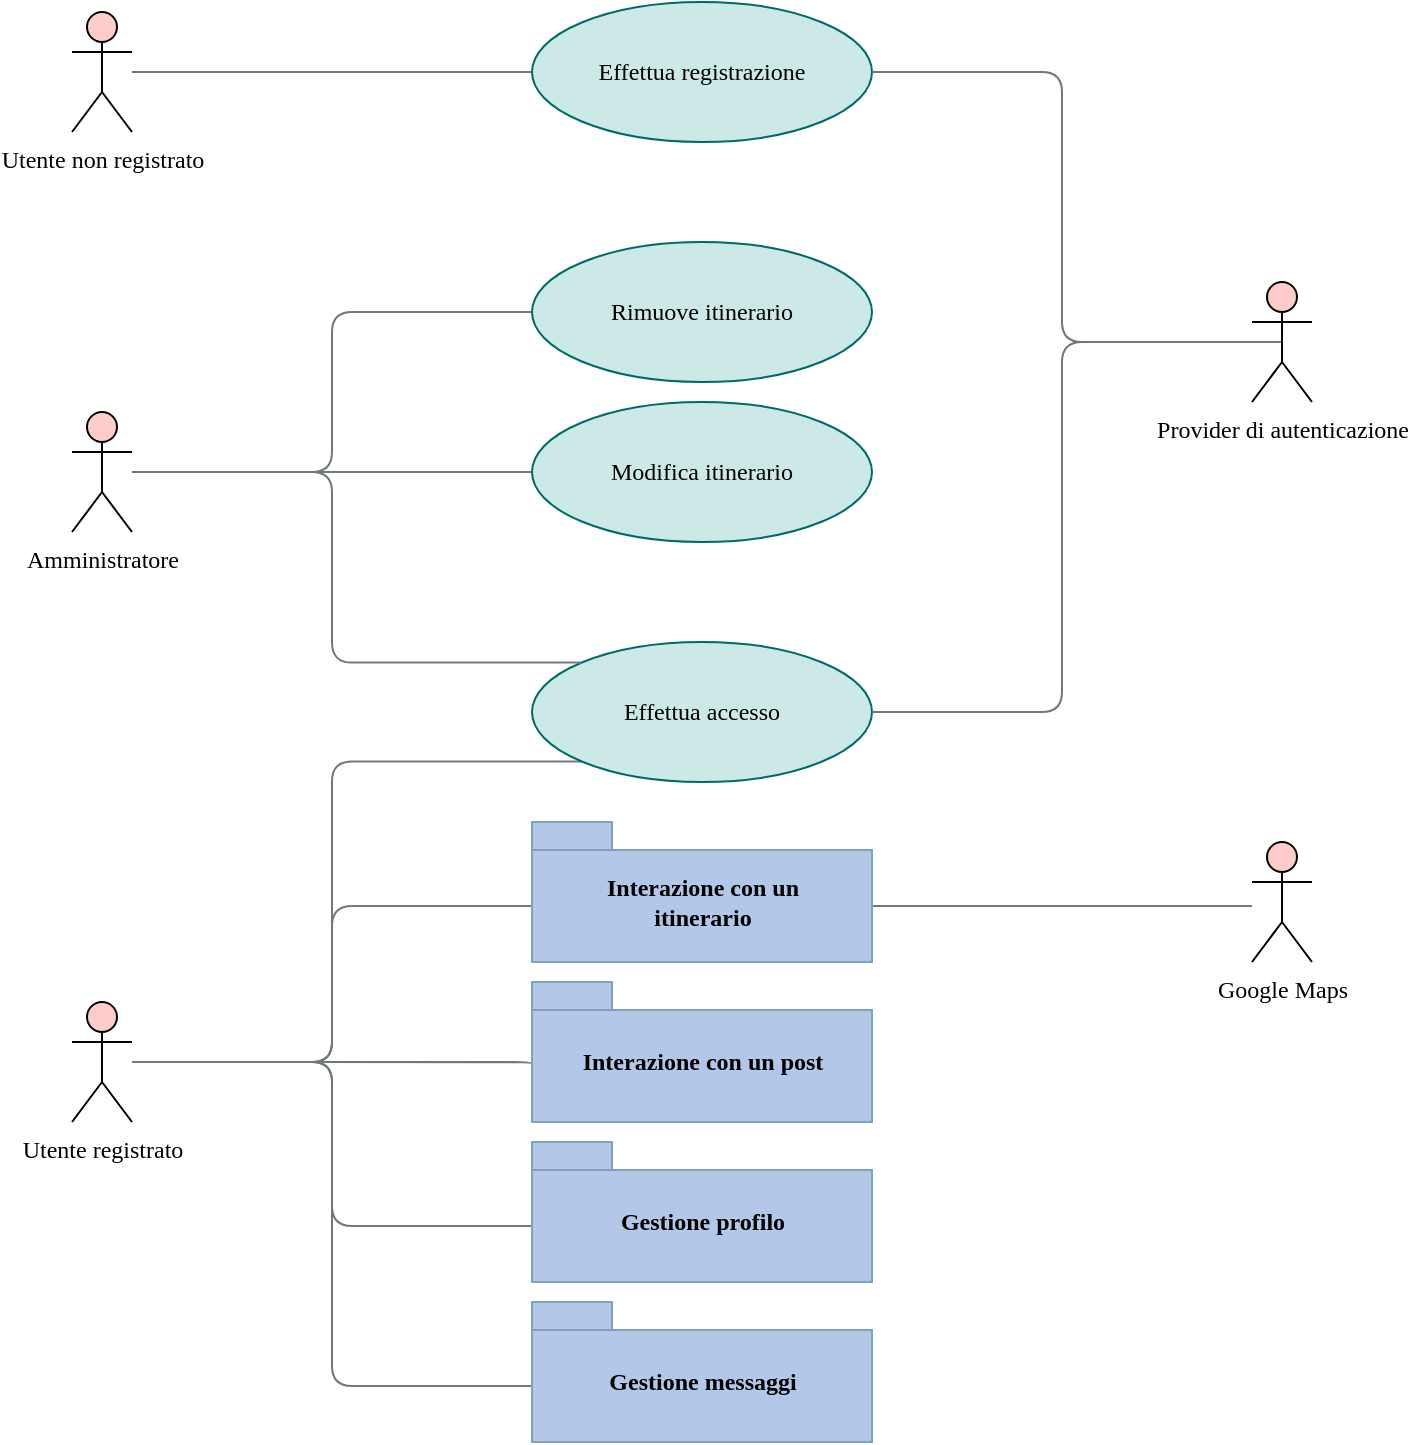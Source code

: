 <mxfile version="15.9.6" type="github" pages="5"><diagram id="qczy4szZoJ-dXBy7eCR8" name="Page-1"><mxGraphModel dx="2977" dy="1115" grid="1" gridSize="10" guides="1" tooltips="1" connect="1" arrows="1" fold="1" page="1" pageScale="1" pageWidth="900" pageHeight="800" math="0" shadow="0"><root><mxCell id="0"/><mxCell id="1" parent="0"/><mxCell id="-XIUiXiNTtbOvC1yEvEz-1" style="edgeStyle=none;html=1;entryX=0;entryY=0.5;entryDx=0;entryDy=0;endArrow=none;endFill=0;fontColor=#191C1C;strokeColor=#6F7978;" edge="1" parent="1" source="-XIUiXiNTtbOvC1yEvEz-2" target="-XIUiXiNTtbOvC1yEvEz-10"><mxGeometry relative="1" as="geometry"/></mxCell><mxCell id="-XIUiXiNTtbOvC1yEvEz-2" value="Utente non registrato" style="shape=umlActor;verticalLabelPosition=bottom;verticalAlign=top;html=1;fillColor=#FFCCCC;fontFamily=Fira Sans;fontSource=https%3A%2F%2Ffonts.googleapis.com%2Fcss%3Ffamily%3DFira%2BSans;" vertex="1" parent="1"><mxGeometry x="140" y="45" width="30" height="60" as="geometry"/></mxCell><mxCell id="-XIUiXiNTtbOvC1yEvEz-3" style="edgeStyle=none;html=1;entryX=0;entryY=0.5;entryDx=0;entryDy=0;fontFamily=Roboto;fontSource=https%3A%2F%2Ffonts.googleapis.com%2Fcss%3Ffamily%3DRoboto;endArrow=none;endFill=0;" edge="1" parent="1" target="-XIUiXiNTtbOvC1yEvEz-11"><mxGeometry relative="1" as="geometry"><Array as="points"><mxPoint x="320" y="245"/></Array></mxGeometry></mxCell><mxCell id="-XIUiXiNTtbOvC1yEvEz-4" style="edgeStyle=orthogonalEdgeStyle;html=1;entryX=0;entryY=1;entryDx=0;entryDy=0;fontFamily=Roboto;fontSource=https%3A%2F%2Ffonts.googleapis.com%2Fcss%3Ffamily%3DRoboto;endArrow=none;endFill=0;fontColor=#191C1C;strokeColor=#6F7978;" edge="1" parent="1" target="-XIUiXiNTtbOvC1yEvEz-11"><mxGeometry relative="1" as="geometry"><mxPoint x="170" y="570" as="sourcePoint"/><Array as="points"><mxPoint x="270" y="570"/><mxPoint x="270" y="420"/></Array></mxGeometry></mxCell><mxCell id="-XIUiXiNTtbOvC1yEvEz-5" style="edgeStyle=orthogonalEdgeStyle;html=1;entryX=0;entryY=0;entryDx=0;entryDy=42;entryPerimeter=0;fontFamily=Roboto;fontSource=https%3A%2F%2Ffonts.googleapis.com%2Fcss%3Ffamily%3DRoboto;endArrow=none;endFill=0;fontColor=#191C1C;strokeColor=#6F7978;" edge="1" parent="1" source="-XIUiXiNTtbOvC1yEvEz-9" target="-XIUiXiNTtbOvC1yEvEz-19"><mxGeometry relative="1" as="geometry"><Array as="points"><mxPoint x="270" y="570"/><mxPoint x="270" y="492"/></Array></mxGeometry></mxCell><mxCell id="-XIUiXiNTtbOvC1yEvEz-6" style="edgeStyle=orthogonalEdgeStyle;html=1;fontFamily=Roboto;fontSource=https%3A%2F%2Ffonts.googleapis.com%2Fcss%3Ffamily%3DRoboto;endArrow=none;endFill=0;exitX=0;exitY=0;exitDx=0;exitDy=42;exitPerimeter=0;fontColor=#191C1C;strokeColor=#6F7978;" edge="1" parent="1" source="-XIUiXiNTtbOvC1yEvEz-17"><mxGeometry relative="1" as="geometry"><Array as="points"><mxPoint x="370" y="570"/><mxPoint x="250" y="570"/></Array><mxPoint x="340" y="569.92" as="sourcePoint"/><mxPoint x="360.02" y="570.09" as="targetPoint"/></mxGeometry></mxCell><mxCell id="-XIUiXiNTtbOvC1yEvEz-7" style="edgeStyle=orthogonalEdgeStyle;html=1;entryX=0;entryY=0;entryDx=0;entryDy=42;entryPerimeter=0;fontFamily=Roboto;fontSource=https%3A%2F%2Ffonts.googleapis.com%2Fcss%3Ffamily%3DRoboto;endArrow=none;endFill=0;fontColor=#191C1C;strokeColor=#6F7978;" edge="1" parent="1" source="-XIUiXiNTtbOvC1yEvEz-9" target="-XIUiXiNTtbOvC1yEvEz-20"><mxGeometry relative="1" as="geometry"/></mxCell><mxCell id="-XIUiXiNTtbOvC1yEvEz-8" style="edgeStyle=orthogonalEdgeStyle;html=1;entryX=0;entryY=0;entryDx=0;entryDy=42;entryPerimeter=0;fontFamily=Roboto;fontSource=https%3A%2F%2Ffonts.googleapis.com%2Fcss%3Ffamily%3DRoboto;endArrow=none;endFill=0;fontColor=#191C1C;strokeColor=#6F7978;" edge="1" parent="1" source="-XIUiXiNTtbOvC1yEvEz-9" target="-XIUiXiNTtbOvC1yEvEz-18"><mxGeometry relative="1" as="geometry"><Array as="points"><mxPoint x="270" y="570"/><mxPoint x="270" y="732"/></Array></mxGeometry></mxCell><mxCell id="-XIUiXiNTtbOvC1yEvEz-9" value="Utente registrato" style="shape=umlActor;verticalLabelPosition=bottom;verticalAlign=top;html=1;fillColor=#FFCCCC;fontFamily=Fira Sans;fontSource=https%3A%2F%2Ffonts.googleapis.com%2Fcss%3Ffamily%3DFira%2BSans;" vertex="1" parent="1"><mxGeometry x="140" y="540" width="30" height="60" as="geometry"/></mxCell><mxCell id="-XIUiXiNTtbOvC1yEvEz-10" value="Effettua registrazione&lt;span style=&quot;color: rgba(0, 0, 0, 0); font-size: 0px;&quot;&gt;%3CmxGraphModel%3E%3Croot%3E%3CmxCell%20id%3D%220%22%2F%3E%3CmxCell%20id%3D%221%22%20parent%3D%220%22%2F%3E%3CmxCell%20id%3D%222%22%20value%3D%22Utente%20non%20registrato%22%20style%3D%22shape%3DumlActor%3BverticalLabelPosition%3Dbottom%3BverticalAlign%3Dtop%3Bhtml%3D1%3B%22%20vertex%3D%221%22%20parent%3D%221%22%3E%3CmxGeometry%20x%3D%2260%22%20y%3D%22260%22%20width%3D%2230%22%20height%3D%2260%22%20as%3D%22geometry%22%2F%3E%3C%2FmxCell%3E%3C%2Froot%3E%3C%2FmxGraphModel%3E&lt;/span&gt;" style="ellipse;whiteSpace=wrap;html=1;strokeColor=#006A6A;fillColor=#CCE8E7;fontFamily=Fira Sans;fontSource=https%3A%2F%2Ffonts.googleapis.com%2Fcss%3Ffamily%3DFira%2BSans;" vertex="1" parent="1"><mxGeometry x="370" y="40" width="170" height="70" as="geometry"/></mxCell><mxCell id="-XIUiXiNTtbOvC1yEvEz-11" value="Effettua accesso" style="ellipse;whiteSpace=wrap;html=1;fillColor=#CCE8E7;strokeColor=#006A6A;fontFamily=Fira Sans;fontSource=https%3A%2F%2Ffonts.googleapis.com%2Fcss%3Ffamily%3DFira%2BSans;" vertex="1" parent="1"><mxGeometry x="370" y="360" width="170" height="70" as="geometry"/></mxCell><mxCell id="-XIUiXiNTtbOvC1yEvEz-12" style="edgeStyle=orthogonalEdgeStyle;html=1;entryX=1;entryY=0.5;entryDx=0;entryDy=0;fontFamily=Roboto;fontSource=https%3A%2F%2Ffonts.googleapis.com%2Fcss%3Ffamily%3DRoboto;endArrow=none;endFill=0;fontColor=#191C1C;strokeColor=#6F7978;" edge="1" parent="1" source="-XIUiXiNTtbOvC1yEvEz-14" target="-XIUiXiNTtbOvC1yEvEz-10"><mxGeometry relative="1" as="geometry"/></mxCell><mxCell id="-XIUiXiNTtbOvC1yEvEz-13" style="edgeStyle=orthogonalEdgeStyle;html=1;entryX=1;entryY=0.5;entryDx=0;entryDy=0;fontFamily=Roboto;fontSource=https%3A%2F%2Ffonts.googleapis.com%2Fcss%3Ffamily%3DRoboto;endArrow=none;endFill=0;fontColor=#191C1C;strokeColor=#6F7978;exitX=0.5;exitY=0.5;exitDx=0;exitDy=0;exitPerimeter=0;" edge="1" parent="1" source="-XIUiXiNTtbOvC1yEvEz-14" target="-XIUiXiNTtbOvC1yEvEz-11"><mxGeometry relative="1" as="geometry"><mxPoint x="730" y="350" as="sourcePoint"/></mxGeometry></mxCell><mxCell id="-XIUiXiNTtbOvC1yEvEz-14" value="Provider di autenticazione" style="shape=umlActor;verticalLabelPosition=bottom;verticalAlign=top;html=1;fillColor=#FFCCCC;fontFamily=Fira Sans;fontSource=https%3A%2F%2Ffonts.googleapis.com%2Fcss%3Ffamily%3DFira%2BSans;" vertex="1" parent="1"><mxGeometry x="730" y="180" width="30" height="60" as="geometry"/></mxCell><mxCell id="-XIUiXiNTtbOvC1yEvEz-15" style="edgeStyle=orthogonalEdgeStyle;html=1;entryX=0;entryY=0;entryDx=170;entryDy=42;entryPerimeter=0;fontFamily=Roboto;fontSource=https%3A%2F%2Ffonts.googleapis.com%2Fcss%3Ffamily%3DRoboto;endArrow=none;endFill=0;fontColor=#191C1C;strokeColor=#6F7978;" edge="1" parent="1" source="-XIUiXiNTtbOvC1yEvEz-16" target="-XIUiXiNTtbOvC1yEvEz-19"><mxGeometry relative="1" as="geometry"><Array as="points"><mxPoint x="710" y="492"/><mxPoint x="710" y="492"/></Array></mxGeometry></mxCell><mxCell id="-XIUiXiNTtbOvC1yEvEz-16" value="Google Maps" style="shape=umlActor;verticalLabelPosition=bottom;verticalAlign=top;html=1;fillColor=#FFCCCC;fontFamily=Fira Sans;fontSource=https%3A%2F%2Ffonts.googleapis.com%2Fcss%3Ffamily%3DFira%2BSans;" vertex="1" parent="1"><mxGeometry x="730" y="460" width="30" height="60" as="geometry"/></mxCell><mxCell id="-XIUiXiNTtbOvC1yEvEz-17" value="Interazione con un post" style="shape=folder;fontStyle=1;spacingTop=10;tabWidth=40;tabHeight=14;tabPosition=left;html=1;fillColor=#B3C8E8;strokeColor=#81A1C1;fontFamily=Fira Sans;fontSource=https%3A%2F%2Ffonts.googleapis.com%2Fcss%3Ffamily%3DFira%2BSans;" vertex="1" parent="1"><mxGeometry x="370" y="530" width="170" height="70" as="geometry"/></mxCell><mxCell id="-XIUiXiNTtbOvC1yEvEz-18" value="Gestione messaggi" style="shape=folder;fontStyle=1;spacingTop=10;tabWidth=40;tabHeight=14;tabPosition=left;html=1;fillColor=#B3C8E8;strokeColor=#81A1C1;fontFamily=Fira Sans;fontSource=https%3A%2F%2Ffonts.googleapis.com%2Fcss%3Ffamily%3DFira%2BSans;" vertex="1" parent="1"><mxGeometry x="370" y="690" width="170" height="70" as="geometry"/></mxCell><mxCell id="-XIUiXiNTtbOvC1yEvEz-19" value="Interazione con un&lt;br&gt;itinerario" style="shape=folder;fontStyle=1;spacingTop=10;tabWidth=40;tabHeight=14;tabPosition=left;html=1;fillColor=#B3C8E8;strokeColor=#81A1C1;fontFamily=Fira Sans;fontSource=https%3A%2F%2Ffonts.googleapis.com%2Fcss%3Ffamily%3DFira%2BSans;" vertex="1" parent="1"><mxGeometry x="370" y="450" width="170" height="70" as="geometry"/></mxCell><mxCell id="-XIUiXiNTtbOvC1yEvEz-20" value="Gestione profilo" style="shape=folder;fontStyle=1;spacingTop=10;tabWidth=40;tabHeight=14;tabPosition=left;html=1;fillColor=#B3C8E8;strokeColor=#81A1C1;fontFamily=Fira Sans;fontSource=https%3A%2F%2Ffonts.googleapis.com%2Fcss%3Ffamily%3DFira%2BSans;" vertex="1" parent="1"><mxGeometry x="370" y="610" width="170" height="70" as="geometry"/></mxCell><mxCell id="-XIUiXiNTtbOvC1yEvEz-21" style="edgeStyle=orthogonalEdgeStyle;html=1;entryX=0;entryY=0;entryDx=0;entryDy=0;strokeColor=#6F7978;endArrow=none;endFill=0;" edge="1" parent="1" target="-XIUiXiNTtbOvC1yEvEz-11"><mxGeometry relative="1" as="geometry"><mxPoint x="170" y="275" as="sourcePoint"/><Array as="points"><mxPoint x="270" y="275"/><mxPoint x="270" y="370"/></Array></mxGeometry></mxCell><mxCell id="-XIUiXiNTtbOvC1yEvEz-22" style="edgeStyle=orthogonalEdgeStyle;html=1;entryX=0;entryY=0.5;entryDx=0;entryDy=0;endArrow=none;endFill=0;strokeColor=#6F7978;" edge="1" parent="1" source="-XIUiXiNTtbOvC1yEvEz-24" target="-XIUiXiNTtbOvC1yEvEz-26"><mxGeometry relative="1" as="geometry"/></mxCell><mxCell id="-XIUiXiNTtbOvC1yEvEz-23" style="edgeStyle=orthogonalEdgeStyle;html=1;entryX=0;entryY=0.5;entryDx=0;entryDy=0;endArrow=none;endFill=0;strokeColor=#6F7978;" edge="1" parent="1" source="-XIUiXiNTtbOvC1yEvEz-24" target="-XIUiXiNTtbOvC1yEvEz-25"><mxGeometry relative="1" as="geometry"/></mxCell><mxCell id="-XIUiXiNTtbOvC1yEvEz-24" value="Amministratore" style="shape=umlActor;verticalLabelPosition=bottom;verticalAlign=top;html=1;fillColor=#FFCCCC;fontFamily=Fira Sans;fontSource=https%3A%2F%2Ffonts.googleapis.com%2Fcss%3Ffamily%3DFira%2BSans;" vertex="1" parent="1"><mxGeometry x="140" y="245" width="30" height="60" as="geometry"/></mxCell><mxCell id="-XIUiXiNTtbOvC1yEvEz-25" value="Rimuove itinerario" style="ellipse;whiteSpace=wrap;html=1;strokeColor=#006A6A;fillColor=#CCE8E7;fontFamily=Fira Sans;fontSource=https%3A%2F%2Ffonts.googleapis.com%2Fcss%3Ffamily%3DFira%2BSans;" vertex="1" parent="1"><mxGeometry x="370" y="160" width="170" height="70" as="geometry"/></mxCell><mxCell id="-XIUiXiNTtbOvC1yEvEz-26" value="Modifica itinerario" style="ellipse;whiteSpace=wrap;html=1;strokeColor=#006A6A;fillColor=#CCE8E7;fontFamily=Fira Sans;fontSource=https%3A%2F%2Ffonts.googleapis.com%2Fcss%3Ffamily%3DFira%2BSans;" vertex="1" parent="1"><mxGeometry x="370" y="240" width="170" height="70" as="geometry"/></mxCell></root></mxGraphModel></diagram><diagram name="Gestione messaggi" id="Veh-3PVVCM-p_1tmVrHY"><mxGraphModel dx="2951" dy="929" grid="1" gridSize="10" guides="1" tooltips="1" connect="1" arrows="1" fold="1" page="1" pageScale="1" pageWidth="470" pageHeight="459" math="0" shadow="0"><root><mxCell id="RA_Lw5pRIug5276kbM9S-0"/><mxCell id="RA_Lw5pRIug5276kbM9S-1" parent="RA_Lw5pRIug5276kbM9S-0"/><mxCell id="XJwVIXTmzipemH6ciXKP-1" value="Gestione messaggi" style="shape=folder;fontStyle=1;spacingTop=-413;tabWidth=125;tabHeight=30;tabPosition=left;html=1;fillColor=#B3C8E8;strokeColor=#81A1C1;spacingRight=120;fontFamily=Fira Sans;fontSource=https%3A%2F%2Ffonts.googleapis.com%2Fcss%3Ffamily%3DFira%2BSans;" parent="RA_Lw5pRIug5276kbM9S-1" vertex="1"><mxGeometry x="-252" y="10" width="240" height="440" as="geometry"/></mxCell><mxCell id="XJwVIXTmzipemH6ciXKP-2" value="Invia messaggio privato" style="ellipse;whiteSpace=wrap;html=1;fillColor=#CCE8E7;strokeColor=#006A6A;fontFamily=Fira Sans;fontSource=https%3A%2F%2Ffonts.googleapis.com%2Fcss%3Ffamily%3DFira%2BSans;" parent="RA_Lw5pRIug5276kbM9S-1" vertex="1"><mxGeometry x="-217" y="50" width="170" height="70" as="geometry"/></mxCell><mxCell id="XJwVIXTmzipemH6ciXKP-3" value="Riceve messaggio privato" style="ellipse;whiteSpace=wrap;html=1;fillColor=#CCE8E7;strokeColor=#006A6A;fontFamily=Fira Sans;fontSource=https%3A%2F%2Ffonts.googleapis.com%2Fcss%3Ffamily%3DFira%2BSans;" parent="RA_Lw5pRIug5276kbM9S-1" vertex="1"><mxGeometry x="-217" y="130" width="170" height="70" as="geometry"/></mxCell><mxCell id="XJwVIXTmzipemH6ciXKP-4" value="Visualizza storico conversazioni" style="ellipse;whiteSpace=wrap;html=1;fillColor=#CCE8E7;strokeColor=#006A6A;fontFamily=Fira Sans;fontSource=https%3A%2F%2Ffonts.googleapis.com%2Fcss%3Ffamily%3DFira%2BSans;" parent="RA_Lw5pRIug5276kbM9S-1" vertex="1"><mxGeometry x="-217" y="210" width="170" height="70" as="geometry"/></mxCell><mxCell id="XJwVIXTmzipemH6ciXKP-5" value="Ricerca destinatario messaggio" style="ellipse;whiteSpace=wrap;html=1;fillColor=#CCE8E7;strokeColor=#006A6A;fontFamily=Fira Sans;fontSource=https%3A%2F%2Ffonts.googleapis.com%2Fcss%3Ffamily%3DFira%2BSans;" parent="RA_Lw5pRIug5276kbM9S-1" vertex="1"><mxGeometry x="-217" y="370" width="170" height="70" as="geometry"/></mxCell><mxCell id="XJwVIXTmzipemH6ciXKP-6" value="Elimina conversazione" style="ellipse;whiteSpace=wrap;html=1;fillColor=#CCE8E7;strokeColor=#006A6A;fontFamily=Fira Sans;fontSource=https%3A%2F%2Ffonts.googleapis.com%2Fcss%3Ffamily%3DFira%2BSans;" parent="RA_Lw5pRIug5276kbM9S-1" vertex="1"><mxGeometry x="-217" y="290" width="170" height="70" as="geometry"/></mxCell><mxCell id="PV0Y0JGR-1BFf_9Rntem-1" style="edgeStyle=orthogonalEdgeStyle;html=1;entryX=0;entryY=0.5;entryDx=0;entryDy=0;fontFamily=Roboto;fontSource=https%3A%2F%2Ffonts.googleapis.com%2Fcss%3Ffamily%3DRoboto;endArrow=none;endFill=0;strokeColor=#6F7978;" parent="RA_Lw5pRIug5276kbM9S-1" source="PV0Y0JGR-1BFf_9Rntem-0" target="XJwVIXTmzipemH6ciXKP-2" edge="1"><mxGeometry relative="1" as="geometry"/></mxCell><mxCell id="PV0Y0JGR-1BFf_9Rntem-2" style="edgeStyle=orthogonalEdgeStyle;html=1;entryX=0;entryY=0.5;entryDx=0;entryDy=0;fontFamily=Roboto;fontSource=https%3A%2F%2Ffonts.googleapis.com%2Fcss%3Ffamily%3DRoboto;endArrow=none;endFill=0;strokeColor=#6F7978;" parent="RA_Lw5pRIug5276kbM9S-1" source="PV0Y0JGR-1BFf_9Rntem-0" target="XJwVIXTmzipemH6ciXKP-3" edge="1"><mxGeometry relative="1" as="geometry"/></mxCell><mxCell id="PV0Y0JGR-1BFf_9Rntem-3" style="edgeStyle=orthogonalEdgeStyle;html=1;fontFamily=Roboto;fontSource=https%3A%2F%2Ffonts.googleapis.com%2Fcss%3Ffamily%3DRoboto;endArrow=none;endFill=0;strokeColor=#6F7978;" parent="RA_Lw5pRIug5276kbM9S-1" source="PV0Y0JGR-1BFf_9Rntem-0" target="XJwVIXTmzipemH6ciXKP-4" edge="1"><mxGeometry relative="1" as="geometry"/></mxCell><mxCell id="PV0Y0JGR-1BFf_9Rntem-4" style="edgeStyle=orthogonalEdgeStyle;html=1;entryX=0;entryY=0.5;entryDx=0;entryDy=0;fontFamily=Roboto;fontSource=https%3A%2F%2Ffonts.googleapis.com%2Fcss%3Ffamily%3DRoboto;endArrow=none;endFill=0;strokeColor=#6F7978;" parent="RA_Lw5pRIug5276kbM9S-1" source="PV0Y0JGR-1BFf_9Rntem-0" target="XJwVIXTmzipemH6ciXKP-6" edge="1"><mxGeometry relative="1" as="geometry"/></mxCell><mxCell id="PV0Y0JGR-1BFf_9Rntem-5" style="edgeStyle=orthogonalEdgeStyle;html=1;entryX=0;entryY=0.5;entryDx=0;entryDy=0;fontFamily=Roboto;fontSource=https%3A%2F%2Ffonts.googleapis.com%2Fcss%3Ffamily%3DRoboto;endArrow=none;endFill=0;strokeColor=#6F7978;" parent="RA_Lw5pRIug5276kbM9S-1" source="PV0Y0JGR-1BFf_9Rntem-0" target="XJwVIXTmzipemH6ciXKP-5" edge="1"><mxGeometry relative="1" as="geometry"/></mxCell><mxCell id="PV0Y0JGR-1BFf_9Rntem-0" value="Utente registrato" style="shape=umlActor;verticalLabelPosition=bottom;verticalAlign=top;html=1;fillColor=#FFCCCC;fontFamily=Fira Sans;fontSource=https%3A%2F%2Ffonts.googleapis.com%2Fcss%3Ffamily%3DFira%2BSans;" parent="RA_Lw5pRIug5276kbM9S-1" vertex="1"><mxGeometry x="-427" y="215" width="30" height="60" as="geometry"/></mxCell></root></mxGraphModel></diagram><diagram name="Interazione con un itinerario" id="wJz1u5MsW0KQzEy6X7kc"><mxGraphModel dx="4060" dy="1520" grid="1" gridSize="10" guides="1" tooltips="1" connect="1" arrows="1" fold="1" page="1" pageScale="1" pageWidth="800" pageHeight="900" math="0" shadow="0"><root><mxCell id="C338EUASnKbBIXxnKJzZ-0"/><mxCell id="C338EUASnKbBIXxnKJzZ-1" parent="C338EUASnKbBIXxnKJzZ-0"/><mxCell id="_ZwYKV5uUTKIE1pvgp_H-1" value="Interazione con un itinerario" style="shape=folder;fontStyle=1;spacingTop=-806;tabWidth=175;tabHeight=24;tabPosition=left;html=1;fillColor=#B3C8E8;strokeColor=#81A1C1;fontFamily=Fira Sans;fontSource=https%3A%2F%2Ffonts.googleapis.com%2Fcss%3Ffamily%3DFira%2BSans;spacingRight=80;" parent="C338EUASnKbBIXxnKJzZ-1" vertex="1"><mxGeometry x="300" y="33" width="245" height="835" as="geometry"/></mxCell><mxCell id="_ZwYKV5uUTKIE1pvgp_H-2" value="Valuta itinerario" style="ellipse;whiteSpace=wrap;html=1;fillColor=#CCE8E7;strokeColor=#006A6A;fontFamily=Fira Sans;fontSource=https%3A%2F%2Ffonts.googleapis.com%2Fcss%3Ffamily%3DFira%2BSans;" parent="C338EUASnKbBIXxnKJzZ-1" vertex="1"><mxGeometry x="337.5" y="548" width="170" height="70" as="geometry"/></mxCell><mxCell id="_ZwYKV5uUTKIE1pvgp_H-3" value="Aggiungi itinerario a compilation" style="ellipse;whiteSpace=wrap;html=1;fillColor=#CCE8E7;strokeColor=#006A6A;fontFamily=Fira Sans;fontSource=https%3A%2F%2Ffonts.googleapis.com%2Fcss%3Ffamily%3DFira%2BSans;" parent="C338EUASnKbBIXxnKJzZ-1" vertex="1"><mxGeometry x="337.5" y="628" width="170" height="70" as="geometry"/></mxCell><mxCell id="_ZwYKV5uUTKIE1pvgp_H-4" value="Visualizza post associati" style="ellipse;whiteSpace=wrap;html=1;fillColor=#CCE8E7;strokeColor=#006A6A;fontFamily=Fira Sans;fontSource=https%3A%2F%2Ffonts.googleapis.com%2Fcss%3Ffamily%3DFira%2BSans;" parent="C338EUASnKbBIXxnKJzZ-1" vertex="1"><mxGeometry x="337.5" y="468" width="170" height="70" as="geometry"/></mxCell><mxCell id="zOGHpzFeowUkN54CgMtl-0" value="Visualizza informazioni itinerario" style="ellipse;whiteSpace=wrap;html=1;fillColor=#CCE8E7;strokeColor=#006A6A;fontFamily=Fira Sans;fontSource=https%3A%2F%2Ffonts.googleapis.com%2Fcss%3Ffamily%3DFira%2BSans;" parent="C338EUASnKbBIXxnKJzZ-1" vertex="1"><mxGeometry x="337.5" y="308" width="170" height="70" as="geometry"/></mxCell><mxCell id="zOGHpzFeowUkN54CgMtl-3" value="Segnala itinerario" style="ellipse;whiteSpace=wrap;html=1;fillColor=#CCE8E7;strokeColor=#006A6A;fontFamily=Fira Sans;fontSource=https%3A%2F%2Ffonts.googleapis.com%2Fcss%3Ffamily%3DFira%2BSans;" parent="C338EUASnKbBIXxnKJzZ-1" vertex="1"><mxGeometry x="337.5" y="708" width="170" height="70" as="geometry"/></mxCell><mxCell id="zOGHpzFeowUkN54CgMtl-7" value="Visualizza itinerario su mappa" style="ellipse;whiteSpace=wrap;html=1;fillColor=#CCE8E7;strokeColor=#006A6A;fontFamily=Fira Sans;fontSource=https%3A%2F%2Ffonts.googleapis.com%2Fcss%3Ffamily%3DFira%2BSans;" parent="C338EUASnKbBIXxnKJzZ-1" vertex="1"><mxGeometry x="337.5" y="388" width="170" height="70" as="geometry"/></mxCell><mxCell id="i6l3ypgMmZduuuR-hvQm-0" value="Elimina itinerario" style="ellipse;whiteSpace=wrap;html=1;fillColor=#CCE8E7;strokeColor=#006A6A;fontFamily=Fira Sans;fontSource=https%3A%2F%2Ffonts.googleapis.com%2Fcss%3Ffamily%3DFira%2BSans;" parent="C338EUASnKbBIXxnKJzZ-1" vertex="1"><mxGeometry x="337.5" y="148" width="170" height="70" as="geometry"/></mxCell><mxCell id="xoWPv42Jw_Ec5Yf9Sz2_-0" value="Aggiungi itinerario" style="ellipse;whiteSpace=wrap;html=1;fillColor=#CCE8E7;strokeColor=#006A6A;fontFamily=Fira Sans;fontSource=https%3A%2F%2Ffonts.googleapis.com%2Fcss%3Ffamily%3DFira%2BSans;" parent="C338EUASnKbBIXxnKJzZ-1" vertex="1"><mxGeometry x="337.5" y="68" width="170" height="70" as="geometry"/></mxCell><mxCell id="xoWPv42Jw_Ec5Yf9Sz2_-1" value="Ricerca itinerario" style="ellipse;whiteSpace=wrap;html=1;fillColor=#CCE8E7;fontFamily=Fira Sans;fontSource=https%3A%2F%2Ffonts.googleapis.com%2Fcss%3Ffamily%3DFira%2BSans;strokeColor=#006A6A;" parent="C338EUASnKbBIXxnKJzZ-1" vertex="1"><mxGeometry x="337.5" y="228" width="170" height="70" as="geometry"/></mxCell><mxCell id="dY5G0MWIAElWPyhCaf7V-1" style="edgeStyle=orthogonalEdgeStyle;html=1;entryX=0;entryY=0.5;entryDx=0;entryDy=0;fontFamily=Roboto;fontSource=https%3A%2F%2Ffonts.googleapis.com%2Fcss%3Ffamily%3DRoboto;endArrow=none;endFill=0;strokeColor=#6F7978;" parent="C338EUASnKbBIXxnKJzZ-1" source="2fnAf-8mrznU_V3PLvRW-0" target="xoWPv42Jw_Ec5Yf9Sz2_-0" edge="1"><mxGeometry relative="1" as="geometry"/></mxCell><mxCell id="dY5G0MWIAElWPyhCaf7V-2" style="edgeStyle=orthogonalEdgeStyle;html=1;entryX=0;entryY=0.5;entryDx=0;entryDy=0;fontFamily=Roboto;fontSource=https%3A%2F%2Ffonts.googleapis.com%2Fcss%3Ffamily%3DRoboto;endArrow=none;endFill=0;strokeColor=#6F7978;" parent="C338EUASnKbBIXxnKJzZ-1" source="2fnAf-8mrznU_V3PLvRW-0" target="i6l3ypgMmZduuuR-hvQm-0" edge="1"><mxGeometry relative="1" as="geometry"/></mxCell><mxCell id="dY5G0MWIAElWPyhCaf7V-3" style="edgeStyle=orthogonalEdgeStyle;html=1;entryX=0;entryY=0.5;entryDx=0;entryDy=0;fontFamily=Roboto;fontSource=https%3A%2F%2Ffonts.googleapis.com%2Fcss%3Ffamily%3DRoboto;endArrow=none;endFill=0;strokeColor=#6F7978;" parent="C338EUASnKbBIXxnKJzZ-1" source="2fnAf-8mrznU_V3PLvRW-0" target="xoWPv42Jw_Ec5Yf9Sz2_-1" edge="1"><mxGeometry relative="1" as="geometry"/></mxCell><mxCell id="dY5G0MWIAElWPyhCaf7V-4" style="edgeStyle=orthogonalEdgeStyle;html=1;entryX=0;entryY=0.5;entryDx=0;entryDy=0;fontFamily=Roboto;fontSource=https%3A%2F%2Ffonts.googleapis.com%2Fcss%3Ffamily%3DRoboto;endArrow=none;endFill=0;strokeColor=#6F7978;" parent="C338EUASnKbBIXxnKJzZ-1" source="2fnAf-8mrznU_V3PLvRW-0" target="zOGHpzFeowUkN54CgMtl-0" edge="1"><mxGeometry relative="1" as="geometry"/></mxCell><mxCell id="dY5G0MWIAElWPyhCaf7V-5" style="edgeStyle=orthogonalEdgeStyle;html=1;entryX=0;entryY=0.5;entryDx=0;entryDy=0;fontFamily=Roboto;fontSource=https%3A%2F%2Ffonts.googleapis.com%2Fcss%3Ffamily%3DRoboto;endArrow=none;endFill=0;strokeColor=#6F7978;" parent="C338EUASnKbBIXxnKJzZ-1" source="2fnAf-8mrznU_V3PLvRW-0" target="zOGHpzFeowUkN54CgMtl-7" edge="1"><mxGeometry relative="1" as="geometry"/></mxCell><mxCell id="dY5G0MWIAElWPyhCaf7V-6" style="edgeStyle=orthogonalEdgeStyle;html=1;entryX=0;entryY=0.5;entryDx=0;entryDy=0;fontFamily=Roboto;fontSource=https%3A%2F%2Ffonts.googleapis.com%2Fcss%3Ffamily%3DRoboto;endArrow=none;endFill=0;strokeColor=#6F7978;" parent="C338EUASnKbBIXxnKJzZ-1" source="2fnAf-8mrznU_V3PLvRW-0" target="_ZwYKV5uUTKIE1pvgp_H-4" edge="1"><mxGeometry relative="1" as="geometry"/></mxCell><mxCell id="dY5G0MWIAElWPyhCaf7V-7" style="edgeStyle=orthogonalEdgeStyle;html=1;entryX=0;entryY=0.5;entryDx=0;entryDy=0;fontFamily=Roboto;fontSource=https%3A%2F%2Ffonts.googleapis.com%2Fcss%3Ffamily%3DRoboto;endArrow=none;endFill=0;strokeColor=#6F7978;" parent="C338EUASnKbBIXxnKJzZ-1" source="2fnAf-8mrznU_V3PLvRW-0" target="_ZwYKV5uUTKIE1pvgp_H-2" edge="1"><mxGeometry relative="1" as="geometry"/></mxCell><mxCell id="dY5G0MWIAElWPyhCaf7V-8" style="edgeStyle=orthogonalEdgeStyle;html=1;entryX=0;entryY=0.5;entryDx=0;entryDy=0;fontFamily=Roboto;fontSource=https%3A%2F%2Ffonts.googleapis.com%2Fcss%3Ffamily%3DRoboto;endArrow=none;endFill=0;strokeColor=#6F7978;" parent="C338EUASnKbBIXxnKJzZ-1" source="2fnAf-8mrznU_V3PLvRW-0" target="_ZwYKV5uUTKIE1pvgp_H-3" edge="1"><mxGeometry relative="1" as="geometry"/></mxCell><mxCell id="dY5G0MWIAElWPyhCaf7V-9" style="edgeStyle=orthogonalEdgeStyle;html=1;entryX=0;entryY=0.5;entryDx=0;entryDy=0;fontFamily=Roboto;fontSource=https%3A%2F%2Ffonts.googleapis.com%2Fcss%3Ffamily%3DRoboto;endArrow=none;endFill=0;strokeColor=#6F7978;" parent="C338EUASnKbBIXxnKJzZ-1" source="2fnAf-8mrznU_V3PLvRW-0" target="zOGHpzFeowUkN54CgMtl-3" edge="1"><mxGeometry relative="1" as="geometry"/></mxCell><mxCell id="dY5G0MWIAElWPyhCaf7V-10" style="edgeStyle=orthogonalEdgeStyle;html=1;entryX=0;entryY=0.5;entryDx=0;entryDy=0;fontFamily=Roboto;fontSource=https%3A%2F%2Ffonts.googleapis.com%2Fcss%3Ffamily%3DRoboto;endArrow=none;endFill=0;strokeColor=#6F7978;" parent="C338EUASnKbBIXxnKJzZ-1" source="2fnAf-8mrznU_V3PLvRW-0" target="HZX-do62R3i_OTAh2DCt-0" edge="1"><mxGeometry relative="1" as="geometry"/></mxCell><mxCell id="2fnAf-8mrznU_V3PLvRW-0" value="Utente registrato" style="shape=umlActor;verticalLabelPosition=bottom;verticalAlign=top;html=1;fillColor=#FFCCCC;fontFamily=Fira Sans;fontSource=https%3A%2F%2Ffonts.googleapis.com%2Fcss%3Ffamily%3DFira%2BSans;" parent="C338EUASnKbBIXxnKJzZ-1" vertex="1"><mxGeometry x="115" y="393" width="30" height="60" as="geometry"/></mxCell><mxCell id="dY5G0MWIAElWPyhCaf7V-11" style="edgeStyle=orthogonalEdgeStyle;html=1;entryX=1;entryY=0.5;entryDx=0;entryDy=0;fontFamily=Roboto;fontSource=https%3A%2F%2Ffonts.googleapis.com%2Fcss%3Ffamily%3DRoboto;endArrow=none;endFill=0;strokeColor=#6F7978;" parent="C338EUASnKbBIXxnKJzZ-1" source="2fnAf-8mrznU_V3PLvRW-1" target="xoWPv42Jw_Ec5Yf9Sz2_-0" edge="1"><mxGeometry relative="1" as="geometry"/></mxCell><mxCell id="dY5G0MWIAElWPyhCaf7V-12" style="edgeStyle=orthogonalEdgeStyle;html=1;entryX=1;entryY=0.5;entryDx=0;entryDy=0;fontFamily=Roboto;fontSource=https%3A%2F%2Ffonts.googleapis.com%2Fcss%3Ffamily%3DRoboto;endArrow=none;endFill=0;strokeColor=#6F7978;" parent="C338EUASnKbBIXxnKJzZ-1" source="2fnAf-8mrznU_V3PLvRW-1" target="xoWPv42Jw_Ec5Yf9Sz2_-1" edge="1"><mxGeometry relative="1" as="geometry"/></mxCell><mxCell id="dY5G0MWIAElWPyhCaf7V-13" style="edgeStyle=orthogonalEdgeStyle;html=1;entryX=1;entryY=0.5;entryDx=0;entryDy=0;fontFamily=Roboto;fontSource=https%3A%2F%2Ffonts.googleapis.com%2Fcss%3Ffamily%3DRoboto;endArrow=none;endFill=0;strokeColor=#6F7978;" parent="C338EUASnKbBIXxnKJzZ-1" source="2fnAf-8mrznU_V3PLvRW-1" target="zOGHpzFeowUkN54CgMtl-7" edge="1"><mxGeometry relative="1" as="geometry"/></mxCell><mxCell id="2fnAf-8mrznU_V3PLvRW-1" value="Google Maps" style="shape=umlActor;verticalLabelPosition=bottom;verticalAlign=top;html=1;fillColor=#FFCCCC;fontFamily=Fira Sans;fontSource=https%3A%2F%2Ffonts.googleapis.com%2Fcss%3Ffamily%3DFira%2BSans;" parent="C338EUASnKbBIXxnKJzZ-1" vertex="1"><mxGeometry x="655" y="393" width="30" height="60" as="geometry"/></mxCell><mxCell id="HZX-do62R3i_OTAh2DCt-0" value="Contatta autore itinerario" style="ellipse;whiteSpace=wrap;html=1;fillColor=#CCE8E7;strokeColor=#006A6A;fontFamily=Fira Sans;fontSource=https%3A%2F%2Ffonts.googleapis.com%2Fcss%3Ffamily%3DFira%2BSans;" parent="C338EUASnKbBIXxnKJzZ-1" vertex="1"><mxGeometry x="337.5" y="788" width="170" height="70" as="geometry"/></mxCell></root></mxGraphModel></diagram><diagram name="Interazione con un post" id="05fsLwHNBAUhAjkaQuGW"><mxGraphModel dx="1343" dy="334" grid="1" gridSize="10" guides="1" tooltips="1" connect="1" arrows="1" fold="1" page="1" pageScale="1" pageWidth="450" pageHeight="300" math="0" shadow="0"><root><mxCell id="-od6nIw5Y7ZX45nujaoe-0"/><mxCell id="-od6nIw5Y7ZX45nujaoe-1" parent="-od6nIw5Y7ZX45nujaoe-0"/><mxCell id="sqeVr-SyrVI41CZoPBQ_-0" value="Interazione con un post" style="shape=folder;fontStyle=1;spacingTop=-255;tabWidth=155;tabHeight=30;tabPosition=left;html=1;strokeColor=#81A1C1;fillColor=#B3C8E8;fontFamily=Fira Sans;fontSource=https%3A%2F%2Ffonts.googleapis.com%2Fcss%3Ffamily%3DFira%2BSans;spacingRight=90;" parent="-od6nIw5Y7ZX45nujaoe-1" vertex="1"><mxGeometry x="-255" y="10" width="240" height="280" as="geometry"/></mxCell><mxCell id="sqeVr-SyrVI41CZoPBQ_-1" value="Segnala post" style="ellipse;whiteSpace=wrap;html=1;fillColor=#CCE8E7;strokeColor=#006A6A;fontFamily=Fira Sans;fontSource=https%3A%2F%2Ffonts.googleapis.com%2Fcss%3Ffamily%3DFira%2BSans;" parent="-od6nIw5Y7ZX45nujaoe-1" vertex="1"><mxGeometry x="-220" y="130" width="170" height="70" as="geometry"/></mxCell><mxCell id="sqeVr-SyrVI41CZoPBQ_-3" value="Contatta autore post" style="ellipse;whiteSpace=wrap;html=1;fillColor=#CCE8E7;strokeColor=#006A6A;fontFamily=Fira Sans;fontSource=https%3A%2F%2Ffonts.googleapis.com%2Fcss%3Ffamily%3DFira%2BSans;" parent="-od6nIw5Y7ZX45nujaoe-1" vertex="1"><mxGeometry x="-220" y="210" width="170" height="70" as="geometry"/></mxCell><mxCell id="-ipw1VvJoXBgGLcdzLf8-0" value="Visualizza post" style="ellipse;whiteSpace=wrap;html=1;fillColor=#CCE8E7;strokeColor=#006A6A;fontFamily=Fira Sans;fontSource=https%3A%2F%2Ffonts.googleapis.com%2Fcss%3Ffamily%3DFira%2BSans;" parent="-od6nIw5Y7ZX45nujaoe-1" vertex="1"><mxGeometry x="-220" y="50" width="170" height="70" as="geometry"/></mxCell><mxCell id="UKqjOVKs4rOVD13P0vwv-1" style="edgeStyle=orthogonalEdgeStyle;html=1;entryX=0;entryY=0.5;entryDx=0;entryDy=0;fontFamily=Fira Sans;fontSource=https%3A%2F%2Ffonts.googleapis.com%2Fcss%3Ffamily%3DFira%2BSans;fontColor=#191C1C;endArrow=none;endFill=0;strokeColor=#6F7978;" parent="-od6nIw5Y7ZX45nujaoe-1" source="UKqjOVKs4rOVD13P0vwv-0" target="-ipw1VvJoXBgGLcdzLf8-0" edge="1"><mxGeometry relative="1" as="geometry"/></mxCell><mxCell id="UKqjOVKs4rOVD13P0vwv-2" style="edgeStyle=orthogonalEdgeStyle;html=1;entryX=0;entryY=0.5;entryDx=0;entryDy=0;fontFamily=Fira Sans;fontSource=https%3A%2F%2Ffonts.googleapis.com%2Fcss%3Ffamily%3DFira%2BSans;fontColor=#191C1C;endArrow=none;endFill=0;strokeColor=#6F7978;" parent="-od6nIw5Y7ZX45nujaoe-1" source="UKqjOVKs4rOVD13P0vwv-0" target="sqeVr-SyrVI41CZoPBQ_-1" edge="1"><mxGeometry relative="1" as="geometry"/></mxCell><mxCell id="UKqjOVKs4rOVD13P0vwv-3" style="edgeStyle=orthogonalEdgeStyle;html=1;entryX=0;entryY=0.5;entryDx=0;entryDy=0;fontFamily=Fira Sans;fontSource=https%3A%2F%2Ffonts.googleapis.com%2Fcss%3Ffamily%3DFira%2BSans;fontColor=#191C1C;endArrow=none;endFill=0;strokeColor=#6F7978;" parent="-od6nIw5Y7ZX45nujaoe-1" source="UKqjOVKs4rOVD13P0vwv-0" target="sqeVr-SyrVI41CZoPBQ_-3" edge="1"><mxGeometry relative="1" as="geometry"/></mxCell><mxCell id="UKqjOVKs4rOVD13P0vwv-0" value="Utente registrato" style="shape=umlActor;verticalLabelPosition=bottom;verticalAlign=top;html=1;fillColor=#FFCCCC;fontFamily=Fira Sans;fontSource=https%3A%2F%2Ffonts.googleapis.com%2Fcss%3Ffamily%3DFira%2BSans;" parent="-od6nIw5Y7ZX45nujaoe-1" vertex="1"><mxGeometry x="-410" y="135" width="30" height="60" as="geometry"/></mxCell></root></mxGraphModel></diagram><diagram name="Gestione profilo" id="G-er_nv_R2DgOpvPhVch"><mxGraphModel dx="3722" dy="1393" grid="1" gridSize="10" guides="1" tooltips="1" connect="1" arrows="1" fold="1" page="1" pageScale="1" pageWidth="750" pageHeight="900" math="0" shadow="0"><root><mxCell id="eGiqMJNB_t8XclPJ1ewD-0"/><mxCell id="eGiqMJNB_t8XclPJ1ewD-1" parent="eGiqMJNB_t8XclPJ1ewD-0"/><mxCell id="eGiqMJNB_t8XclPJ1ewD-2" value="&lt;font data-font-src=&quot;https://fonts.googleapis.com/css?family=Fira+Sans&quot; face=&quot;Fira Sans&quot;&gt;Gestione profilo&lt;/font&gt;" style="shape=folder;fontStyle=1;spacingTop=-820;tabWidth=101;tabHeight=30;tabPosition=left;html=1;direction=east;fillColor=#B3C8E8;strokeColor=#81A1C1;spacingLeft=0;spacingRight=140;" parent="eGiqMJNB_t8XclPJ1ewD-1" vertex="1"><mxGeometry x="349" y="25" width="240" height="850" as="geometry"/></mxCell><mxCell id="eGiqMJNB_t8XclPJ1ewD-3" value="Aggiungi post" style="ellipse;whiteSpace=wrap;html=1;fillColor=#CCE8E7;strokeColor=#006A6A;fontFamily=Fira Sans;fontSource=https%3A%2F%2Ffonts.googleapis.com%2Fcss%3Ffamily%3DFira%2BSans;" parent="eGiqMJNB_t8XclPJ1ewD-1" vertex="1"><mxGeometry x="384" y="235" width="170" height="70" as="geometry"/></mxCell><mxCell id="eGiqMJNB_t8XclPJ1ewD-4" value="Elimina post" style="ellipse;whiteSpace=wrap;html=1;fillColor=#CCE8E7;strokeColor=#006A6A;fontFamily=Fira Sans;fontSource=https%3A%2F%2Ffonts.googleapis.com%2Fcss%3Ffamily%3DFira%2BSans;" parent="eGiqMJNB_t8XclPJ1ewD-1" vertex="1"><mxGeometry x="384" y="315" width="170" height="70" as="geometry"/></mxCell><mxCell id="eGiqMJNB_t8XclPJ1ewD-5" value="Aggiungi compilation" style="ellipse;whiteSpace=wrap;html=1;fillColor=#CCE8E7;strokeColor=#006A6A;fontFamily=Fira Sans;fontSource=https%3A%2F%2Ffonts.googleapis.com%2Fcss%3Ffamily%3DFira%2BSans;" parent="eGiqMJNB_t8XclPJ1ewD-1" vertex="1"><mxGeometry x="384" y="475" width="170" height="70" as="geometry"/></mxCell><mxCell id="eGiqMJNB_t8XclPJ1ewD-6" value="Elimina compilation" style="ellipse;whiteSpace=wrap;html=1;fillColor=#CCE8E7;strokeColor=#006A6A;fontFamily=Fira Sans;fontSource=https%3A%2F%2Ffonts.googleapis.com%2Fcss%3Ffamily%3DFira%2BSans;" parent="eGiqMJNB_t8XclPJ1ewD-1" vertex="1"><mxGeometry x="384" y="555" width="170" height="70" as="geometry"/></mxCell><mxCell id="eGiqMJNB_t8XclPJ1ewD-7" value="Modifica foto profilo" style="ellipse;whiteSpace=wrap;html=1;fillColor=#CCE8E7;strokeColor=#006A6A;fontFamily=Fira Sans;fontSource=https%3A%2F%2Ffonts.googleapis.com%2Fcss%3Ffamily%3DFira%2BSans;" parent="eGiqMJNB_t8XclPJ1ewD-1" vertex="1"><mxGeometry x="384" y="155" width="170" height="70" as="geometry"/></mxCell><mxCell id="eGiqMJNB_t8XclPJ1ewD-8" value="Visualizza compilation" style="ellipse;whiteSpace=wrap;html=1;fillColor=#CCE8E7;strokeColor=#006A6A;fontFamily=Fira Sans;fontSource=https%3A%2F%2Ffonts.googleapis.com%2Fcss%3Ffamily%3DFira%2BSans;" parent="eGiqMJNB_t8XclPJ1ewD-1" vertex="1"><mxGeometry x="384" y="395" width="170" height="70" as="geometry"/></mxCell><mxCell id="XrmHwuFWhV1IJxgCvK87-0" value="Elimina itinerario da compilation" style="ellipse;whiteSpace=wrap;html=1;fillColor=#CCE8E7;strokeColor=#006A6A;fontFamily=Fira Sans;fontSource=https%3A%2F%2Ffonts.googleapis.com%2Fcss%3Ffamily%3DFira%2BSans;" parent="eGiqMJNB_t8XclPJ1ewD-1" vertex="1"><mxGeometry x="384" y="635" width="170" height="70" as="geometry"/></mxCell><mxCell id="18WCDsnbuguUlf2W9zgz-0" value="Visualizza profilo personale" style="ellipse;whiteSpace=wrap;html=1;fillColor=#CCE8E7;strokeColor=#006A6A;fontFamily=Fira Sans;fontSource=https%3A%2F%2Ffonts.googleapis.com%2Fcss%3Ffamily%3DFira%2BSans;" parent="eGiqMJNB_t8XclPJ1ewD-1" vertex="1"><mxGeometry x="384" y="75" width="170" height="70" as="geometry"/></mxCell><mxCell id="CQFWI6z-2guNO9frtrrk-0" value="Visualizza itinerari inseriti" style="ellipse;whiteSpace=wrap;html=1;fillColor=#CCE8E7;strokeColor=#006A6A;fontFamily=Fira Sans;fontSource=https%3A%2F%2Ffonts.googleapis.com%2Fcss%3Ffamily%3DFira%2BSans;" parent="eGiqMJNB_t8XclPJ1ewD-1" vertex="1"><mxGeometry x="384" y="715" width="170" height="70" as="geometry"/></mxCell><mxCell id="XIPHTUcSQlaK3CepgmlU-0" value="Elimina itinerari inseriti" style="ellipse;whiteSpace=wrap;html=1;fillColor=#CCE8E7;strokeColor=#006A6A;fontFamily=Fira Sans;fontSource=https%3A%2F%2Ffonts.googleapis.com%2Fcss%3Ffamily%3DFira%2BSans;" parent="eGiqMJNB_t8XclPJ1ewD-1" vertex="1"><mxGeometry x="384" y="795" width="170" height="70" as="geometry"/></mxCell><mxCell id="YbLeje-0JzQswItLggrk-1" style="edgeStyle=orthogonalEdgeStyle;html=1;entryX=0;entryY=0.5;entryDx=0;entryDy=0;fontFamily=Fira Sans;fontSource=https%3A%2F%2Ffonts.googleapis.com%2Fcss%3Ffamily%3DFira%2BSans;fontColor=#191C1C;endArrow=none;endFill=0;strokeColor=#6F7978;" parent="eGiqMJNB_t8XclPJ1ewD-1" source="YbLeje-0JzQswItLggrk-0" target="18WCDsnbuguUlf2W9zgz-0" edge="1"><mxGeometry relative="1" as="geometry"/></mxCell><mxCell id="YbLeje-0JzQswItLggrk-2" style="edgeStyle=orthogonalEdgeStyle;html=1;entryX=0;entryY=0.5;entryDx=0;entryDy=0;fontFamily=Fira Sans;fontSource=https%3A%2F%2Ffonts.googleapis.com%2Fcss%3Ffamily%3DFira%2BSans;fontColor=#191C1C;endArrow=none;endFill=0;strokeColor=#6F7978;" parent="eGiqMJNB_t8XclPJ1ewD-1" source="YbLeje-0JzQswItLggrk-0" target="eGiqMJNB_t8XclPJ1ewD-7" edge="1"><mxGeometry relative="1" as="geometry"/></mxCell><mxCell id="YbLeje-0JzQswItLggrk-3" style="edgeStyle=orthogonalEdgeStyle;html=1;entryX=0;entryY=0.5;entryDx=0;entryDy=0;fontFamily=Fira Sans;fontSource=https%3A%2F%2Ffonts.googleapis.com%2Fcss%3Ffamily%3DFira%2BSans;fontColor=#191C1C;endArrow=none;endFill=0;strokeColor=#6F7978;" parent="eGiqMJNB_t8XclPJ1ewD-1" source="YbLeje-0JzQswItLggrk-0" target="eGiqMJNB_t8XclPJ1ewD-3" edge="1"><mxGeometry relative="1" as="geometry"/></mxCell><mxCell id="YbLeje-0JzQswItLggrk-4" style="edgeStyle=orthogonalEdgeStyle;html=1;entryX=0;entryY=0.5;entryDx=0;entryDy=0;fontFamily=Fira Sans;fontSource=https%3A%2F%2Ffonts.googleapis.com%2Fcss%3Ffamily%3DFira%2BSans;fontColor=#191C1C;endArrow=none;endFill=0;strokeColor=#6F7978;" parent="eGiqMJNB_t8XclPJ1ewD-1" source="YbLeje-0JzQswItLggrk-0" target="eGiqMJNB_t8XclPJ1ewD-4" edge="1"><mxGeometry relative="1" as="geometry"/></mxCell><mxCell id="YbLeje-0JzQswItLggrk-5" style="edgeStyle=orthogonalEdgeStyle;html=1;entryX=0;entryY=0.5;entryDx=0;entryDy=0;fontFamily=Fira Sans;fontSource=https%3A%2F%2Ffonts.googleapis.com%2Fcss%3Ffamily%3DFira%2BSans;fontColor=#191C1C;endArrow=none;endFill=0;strokeColor=#6F7978;" parent="eGiqMJNB_t8XclPJ1ewD-1" source="YbLeje-0JzQswItLggrk-0" target="eGiqMJNB_t8XclPJ1ewD-8" edge="1"><mxGeometry relative="1" as="geometry"/></mxCell><mxCell id="YbLeje-0JzQswItLggrk-6" style="edgeStyle=orthogonalEdgeStyle;html=1;entryX=0;entryY=0.5;entryDx=0;entryDy=0;fontFamily=Fira Sans;fontSource=https%3A%2F%2Ffonts.googleapis.com%2Fcss%3Ffamily%3DFira%2BSans;fontColor=#191C1C;endArrow=none;endFill=0;strokeColor=#6F7978;" parent="eGiqMJNB_t8XclPJ1ewD-1" source="YbLeje-0JzQswItLggrk-0" target="eGiqMJNB_t8XclPJ1ewD-5" edge="1"><mxGeometry relative="1" as="geometry"/></mxCell><mxCell id="YbLeje-0JzQswItLggrk-7" style="edgeStyle=orthogonalEdgeStyle;html=1;entryX=0;entryY=0.5;entryDx=0;entryDy=0;fontFamily=Fira Sans;fontSource=https%3A%2F%2Ffonts.googleapis.com%2Fcss%3Ffamily%3DFira%2BSans;fontColor=#191C1C;endArrow=none;endFill=0;strokeColor=#6F7978;" parent="eGiqMJNB_t8XclPJ1ewD-1" source="YbLeje-0JzQswItLggrk-0" target="eGiqMJNB_t8XclPJ1ewD-6" edge="1"><mxGeometry relative="1" as="geometry"/></mxCell><mxCell id="YbLeje-0JzQswItLggrk-8" style="edgeStyle=orthogonalEdgeStyle;html=1;entryX=0;entryY=0.5;entryDx=0;entryDy=0;fontFamily=Fira Sans;fontSource=https%3A%2F%2Ffonts.googleapis.com%2Fcss%3Ffamily%3DFira%2BSans;fontColor=#191C1C;endArrow=none;endFill=0;strokeColor=#6F7978;" parent="eGiqMJNB_t8XclPJ1ewD-1" source="YbLeje-0JzQswItLggrk-0" target="XrmHwuFWhV1IJxgCvK87-0" edge="1"><mxGeometry relative="1" as="geometry"/></mxCell><mxCell id="YbLeje-0JzQswItLggrk-9" style="edgeStyle=orthogonalEdgeStyle;html=1;entryX=0;entryY=0.5;entryDx=0;entryDy=0;fontFamily=Fira Sans;fontSource=https%3A%2F%2Ffonts.googleapis.com%2Fcss%3Ffamily%3DFira%2BSans;fontColor=#191C1C;endArrow=none;endFill=0;strokeColor=#6F7978;" parent="eGiqMJNB_t8XclPJ1ewD-1" source="YbLeje-0JzQswItLggrk-0" target="CQFWI6z-2guNO9frtrrk-0" edge="1"><mxGeometry relative="1" as="geometry"/></mxCell><mxCell id="YbLeje-0JzQswItLggrk-10" style="edgeStyle=orthogonalEdgeStyle;html=1;entryX=0;entryY=0.5;entryDx=0;entryDy=0;fontFamily=Fira Sans;fontSource=https%3A%2F%2Ffonts.googleapis.com%2Fcss%3Ffamily%3DFira%2BSans;fontColor=#191C1C;endArrow=none;endFill=0;strokeColor=#6F7978;" parent="eGiqMJNB_t8XclPJ1ewD-1" source="YbLeje-0JzQswItLggrk-0" target="XIPHTUcSQlaK3CepgmlU-0" edge="1"><mxGeometry relative="1" as="geometry"/></mxCell><mxCell id="YbLeje-0JzQswItLggrk-0" value="Utente registrato" style="shape=umlActor;verticalLabelPosition=bottom;verticalAlign=top;html=1;fillColor=#FFCCCC;fontFamily=Fira Sans;fontSource=https%3A%2F%2Ffonts.googleapis.com%2Fcss%3Ffamily%3DFira%2BSans;" parent="eGiqMJNB_t8XclPJ1ewD-1" vertex="1"><mxGeometry x="160" y="400" width="30" height="60" as="geometry"/></mxCell></root></mxGraphModel></diagram></mxfile>